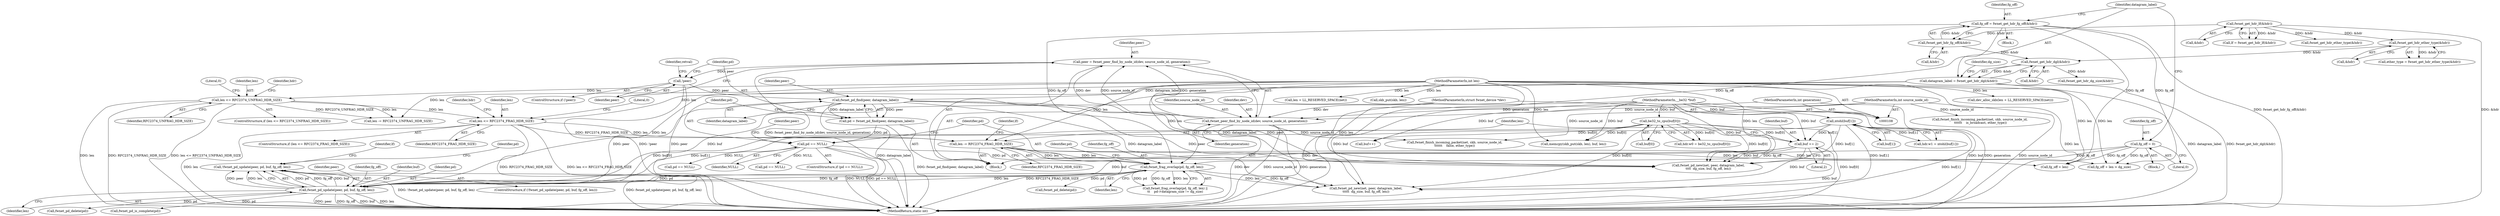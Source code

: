digraph "0_linux_667121ace9dbafb368618dbabcf07901c962ddac@API" {
"1000375" [label="(Call,!fwnet_pd_update(peer, pd, buf, fg_off, len))"];
"1000376" [label="(Call,fwnet_pd_update(peer, pd, buf, fg_off, len))"];
"1000289" [label="(Call,fwnet_pd_find(peer, datagram_label))"];
"1000279" [label="(Call,!peer)"];
"1000272" [label="(Call,peer = fwnet_peer_find_by_node_id(dev, source_node_id, generation))"];
"1000274" [label="(Call,fwnet_peer_find_by_node_id(dev, source_node_id, generation))"];
"1000109" [label="(MethodParameterIn,struct fwnet_device *dev)"];
"1000112" [label="(MethodParameterIn,int source_node_id)"];
"1000113" [label="(MethodParameterIn,int generation)"];
"1000248" [label="(Call,datagram_label = fwnet_get_hdr_dgl(&hdr))"];
"1000250" [label="(Call,fwnet_get_hdr_dgl(&hdr))"];
"1000232" [label="(Call,fwnet_get_hdr_ether_type(&hdr))"];
"1000149" [label="(Call,fwnet_get_hdr_lf(&hdr))"];
"1000245" [label="(Call,fwnet_get_hdr_fg_off(&hdr))"];
"1000336" [label="(Call,fwnet_frag_overlap(pd, fg_off, len))"];
"1000293" [label="(Call,pd == NULL)"];
"1000287" [label="(Call,pd = fwnet_pd_find(peer, datagram_label))"];
"1000235" [label="(Call,fg_off = 0)"];
"1000243" [label="(Call,fg_off = fwnet_get_hdr_fg_off(&hdr))"];
"1000111" [label="(MethodParameterIn,int len)"];
"1000222" [label="(Call,len -= RFC2374_FRAG_HDR_SIZE)"];
"1000206" [label="(Call,len <= RFC2374_FRAG_HDR_SIZE)"];
"1000134" [label="(Call,len <= RFC2374_UNFRAG_HDR_SIZE)"];
"1000215" [label="(Call,ntohl(buf[1]))"];
"1000110" [label="(MethodParameterIn,__be32 *buf)"];
"1000143" [label="(Call,be32_to_cpu(buf[0]))"];
"1000219" [label="(Call,buf += 2)"];
"1000219" [label="(Call,buf += 2)"];
"1000293" [label="(Call,pd == NULL)"];
"1000272" [label="(Call,peer = fwnet_peer_find_by_node_id(dev, source_node_id, generation))"];
"1000221" [label="(Literal,2)"];
"1000248" [label="(Call,datagram_label = fwnet_get_hdr_dgl(&hdr))"];
"1000162" [label="(Call,buf++)"];
"1000246" [label="(Call,&hdr)"];
"1000377" [label="(Identifier,peer)"];
"1000383" [label="(Call,fwnet_pd_delete(pd))"];
"1000112" [label="(MethodParameterIn,int source_node_id)"];
"1000113" [label="(MethodParameterIn,int generation)"];
"1000380" [label="(Identifier,fg_off)"];
"1000290" [label="(Identifier,peer)"];
"1000192" [label="(Call,memcpy(skb_put(skb, len), buf, len))"];
"1000374" [label="(ControlStructure,if (!fwnet_pd_update(peer, pd, buf, fg_off, len)))"];
"1000115" [label="(Block,)"];
"1000379" [label="(Identifier,buf)"];
"1000135" [label="(Identifier,len)"];
"1000169" [label="(Call,dev_alloc_skb(len + LL_RESERVED_SPACE(net)))"];
"1000170" [label="(Call,len + LL_RESERVED_SPACE(net))"];
"1000277" [label="(Identifier,generation)"];
"1000164" [label="(Call,len -= RFC2374_UNFRAG_HDR_SIZE)"];
"1000141" [label="(Identifier,hdr)"];
"1000260" [label="(Call,fg_off + len)"];
"1000134" [label="(Call,len <= RFC2374_UNFRAG_HDR_SIZE)"];
"1000346" [label="(Call,fwnet_pd_delete(pd))"];
"1000294" [label="(Identifier,pd)"];
"1000291" [label="(Identifier,datagram_label)"];
"1000251" [label="(Call,&hdr)"];
"1000287" [label="(Call,pd = fwnet_pd_find(peer, datagram_label))"];
"1000259" [label="(Call,fg_off + len > dg_size)"];
"1000208" [label="(Identifier,RFC2374_FRAG_HDR_SIZE)"];
"1000244" [label="(Identifier,fg_off)"];
"1000111" [label="(MethodParameterIn,int len)"];
"1000249" [label="(Identifier,datagram_label)"];
"1000220" [label="(Identifier,buf)"];
"1000237" [label="(Literal,0)"];
"1000279" [label="(Call,!peer)"];
"1000207" [label="(Identifier,len)"];
"1000336" [label="(Call,fwnet_frag_overlap(pd, fg_off, len))"];
"1000205" [label="(ControlStructure,if (len <= RFC2374_FRAG_HDR_SIZE))"];
"1000245" [label="(Call,fwnet_get_hdr_fg_off(&hdr))"];
"1000143" [label="(Call,be32_to_cpu(buf[0]))"];
"1000431" [label="(Call,fwnet_finish_incoming_packet(net, skb, source_node_id,\n\t\t\t\t\t\t    false, ether_type))"];
"1000136" [label="(Identifier,RFC2374_UNFRAG_HDR_SIZE)"];
"1000224" [label="(Identifier,RFC2374_FRAG_HDR_SIZE)"];
"1000292" [label="(ControlStructure,if (pd == NULL))"];
"1000295" [label="(Identifier,NULL)"];
"1000384" [label="(Identifier,pd)"];
"1000300" [label="(Identifier,peer)"];
"1000359" [label="(Call,pd == NULL)"];
"1000110" [label="(MethodParameterIn,__be32 *buf)"];
"1000149" [label="(Call,fwnet_get_hdr_lf(&hdr))"];
"1000206" [label="(Call,len <= RFC2374_FRAG_HDR_SIZE)"];
"1000210" [label="(Literal,0)"];
"1000239" [label="(Block,)"];
"1000278" [label="(ControlStructure,if (!peer))"];
"1000335" [label="(Call,fwnet_frag_overlap(pd, fg_off, len) ||\n\t\t    pd->datagram_size != dg_size)"];
"1000150" [label="(Call,&hdr)"];
"1000276" [label="(Identifier,source_node_id)"];
"1000449" [label="(MethodReturn,static int)"];
"1000342" [label="(Identifier,pd)"];
"1000375" [label="(Call,!fwnet_pd_update(peer, pd, buf, fg_off, len))"];
"1000227" [label="(Identifier,lf)"];
"1000288" [label="(Identifier,pd)"];
"1000243" [label="(Call,fg_off = fwnet_get_hdr_fg_off(&hdr))"];
"1000404" [label="(Call,fwnet_pd_is_complete(pd))"];
"1000199" [label="(Call,fwnet_finish_incoming_packet(net, skb, source_node_id,\n \t\t\t\t\t\t    is_broadcast, ether_type))"];
"1000273" [label="(Identifier,peer)"];
"1000338" [label="(Identifier,fg_off)"];
"1000275" [label="(Identifier,dev)"];
"1000236" [label="(Identifier,fg_off)"];
"1000215" [label="(Call,ntohl(buf[1]))"];
"1000223" [label="(Identifier,len)"];
"1000109" [label="(MethodParameterIn,struct fwnet_device *dev)"];
"1000147" [label="(Call,lf = fwnet_get_hdr_lf(&hdr))"];
"1000193" [label="(Call,skb_put(skb, len))"];
"1000222" [label="(Call,len -= RFC2374_FRAG_HDR_SIZE)"];
"1000280" [label="(Identifier,peer)"];
"1000235" [label="(Call,fg_off = 0)"];
"1000211" [label="(Call,hdr.w1 = ntohl(buf[1]))"];
"1000144" [label="(Call,buf[0])"];
"1000233" [label="(Call,&hdr)"];
"1000396" [label="(Identifier,lf)"];
"1000381" [label="(Identifier,len)"];
"1000289" [label="(Call,fwnet_pd_find(peer, datagram_label))"];
"1000230" [label="(Call,ether_type = fwnet_get_hdr_ether_type(&hdr))"];
"1000229" [label="(Block,)"];
"1000213" [label="(Identifier,hdr)"];
"1000232" [label="(Call,fwnet_get_hdr_ether_type(&hdr))"];
"1000254" [label="(Identifier,dg_size)"];
"1000216" [label="(Call,buf[1])"];
"1000139" [label="(Call,hdr.w0 = be32_to_cpu(buf[0]))"];
"1000310" [label="(Call,fwnet_pd_new(net, peer, datagram_label,\n\t\t\t\t  dg_size, buf, fg_off, len))"];
"1000283" [label="(Identifier,retval)"];
"1000255" [label="(Call,fwnet_get_hdr_dg_size(&hdr))"];
"1000159" [label="(Call,fwnet_get_hdr_ether_type(&hdr))"];
"1000376" [label="(Call,fwnet_pd_update(peer, pd, buf, fg_off, len))"];
"1000350" [label="(Call,fwnet_pd_new(net, peer, datagram_label,\n\t\t\t\t\t  dg_size, buf, fg_off, len))"];
"1000274" [label="(Call,fwnet_peer_find_by_node_id(dev, source_node_id, generation))"];
"1000133" [label="(ControlStructure,if (len <= RFC2374_UNFRAG_HDR_SIZE))"];
"1000378" [label="(Identifier,pd)"];
"1000250" [label="(Call,fwnet_get_hdr_dgl(&hdr))"];
"1000339" [label="(Identifier,len)"];
"1000138" [label="(Literal,0)"];
"1000337" [label="(Identifier,pd)"];
"1000319" [label="(Call,pd == NULL)"];
"1000375" -> "1000374"  [label="AST: "];
"1000375" -> "1000376"  [label="CFG: "];
"1000376" -> "1000375"  [label="AST: "];
"1000384" -> "1000375"  [label="CFG: "];
"1000396" -> "1000375"  [label="CFG: "];
"1000375" -> "1000449"  [label="DDG: fwnet_pd_update(peer, pd, buf, fg_off, len)"];
"1000375" -> "1000449"  [label="DDG: !fwnet_pd_update(peer, pd, buf, fg_off, len)"];
"1000376" -> "1000375"  [label="DDG: pd"];
"1000376" -> "1000375"  [label="DDG: fg_off"];
"1000376" -> "1000375"  [label="DDG: buf"];
"1000376" -> "1000375"  [label="DDG: peer"];
"1000376" -> "1000375"  [label="DDG: len"];
"1000376" -> "1000381"  [label="CFG: "];
"1000377" -> "1000376"  [label="AST: "];
"1000378" -> "1000376"  [label="AST: "];
"1000379" -> "1000376"  [label="AST: "];
"1000380" -> "1000376"  [label="AST: "];
"1000381" -> "1000376"  [label="AST: "];
"1000376" -> "1000449"  [label="DDG: peer"];
"1000376" -> "1000449"  [label="DDG: fg_off"];
"1000376" -> "1000449"  [label="DDG: buf"];
"1000376" -> "1000449"  [label="DDG: len"];
"1000289" -> "1000376"  [label="DDG: peer"];
"1000336" -> "1000376"  [label="DDG: pd"];
"1000336" -> "1000376"  [label="DDG: fg_off"];
"1000336" -> "1000376"  [label="DDG: len"];
"1000215" -> "1000376"  [label="DDG: buf[1]"];
"1000143" -> "1000376"  [label="DDG: buf[0]"];
"1000219" -> "1000376"  [label="DDG: buf"];
"1000110" -> "1000376"  [label="DDG: buf"];
"1000111" -> "1000376"  [label="DDG: len"];
"1000376" -> "1000383"  [label="DDG: pd"];
"1000376" -> "1000404"  [label="DDG: pd"];
"1000289" -> "1000287"  [label="AST: "];
"1000289" -> "1000291"  [label="CFG: "];
"1000290" -> "1000289"  [label="AST: "];
"1000291" -> "1000289"  [label="AST: "];
"1000287" -> "1000289"  [label="CFG: "];
"1000289" -> "1000449"  [label="DDG: datagram_label"];
"1000289" -> "1000287"  [label="DDG: peer"];
"1000289" -> "1000287"  [label="DDG: datagram_label"];
"1000279" -> "1000289"  [label="DDG: peer"];
"1000248" -> "1000289"  [label="DDG: datagram_label"];
"1000289" -> "1000310"  [label="DDG: peer"];
"1000289" -> "1000310"  [label="DDG: datagram_label"];
"1000289" -> "1000350"  [label="DDG: peer"];
"1000289" -> "1000350"  [label="DDG: datagram_label"];
"1000279" -> "1000278"  [label="AST: "];
"1000279" -> "1000280"  [label="CFG: "];
"1000280" -> "1000279"  [label="AST: "];
"1000283" -> "1000279"  [label="CFG: "];
"1000288" -> "1000279"  [label="CFG: "];
"1000279" -> "1000449"  [label="DDG: peer"];
"1000279" -> "1000449"  [label="DDG: !peer"];
"1000272" -> "1000279"  [label="DDG: peer"];
"1000272" -> "1000115"  [label="AST: "];
"1000272" -> "1000274"  [label="CFG: "];
"1000273" -> "1000272"  [label="AST: "];
"1000274" -> "1000272"  [label="AST: "];
"1000280" -> "1000272"  [label="CFG: "];
"1000272" -> "1000449"  [label="DDG: fwnet_peer_find_by_node_id(dev, source_node_id, generation)"];
"1000274" -> "1000272"  [label="DDG: dev"];
"1000274" -> "1000272"  [label="DDG: source_node_id"];
"1000274" -> "1000272"  [label="DDG: generation"];
"1000274" -> "1000277"  [label="CFG: "];
"1000275" -> "1000274"  [label="AST: "];
"1000276" -> "1000274"  [label="AST: "];
"1000277" -> "1000274"  [label="AST: "];
"1000274" -> "1000449"  [label="DDG: dev"];
"1000274" -> "1000449"  [label="DDG: source_node_id"];
"1000274" -> "1000449"  [label="DDG: generation"];
"1000109" -> "1000274"  [label="DDG: dev"];
"1000112" -> "1000274"  [label="DDG: source_node_id"];
"1000113" -> "1000274"  [label="DDG: generation"];
"1000274" -> "1000431"  [label="DDG: source_node_id"];
"1000109" -> "1000108"  [label="AST: "];
"1000109" -> "1000449"  [label="DDG: dev"];
"1000112" -> "1000108"  [label="AST: "];
"1000112" -> "1000449"  [label="DDG: source_node_id"];
"1000112" -> "1000199"  [label="DDG: source_node_id"];
"1000112" -> "1000431"  [label="DDG: source_node_id"];
"1000113" -> "1000108"  [label="AST: "];
"1000113" -> "1000449"  [label="DDG: generation"];
"1000248" -> "1000115"  [label="AST: "];
"1000248" -> "1000250"  [label="CFG: "];
"1000249" -> "1000248"  [label="AST: "];
"1000250" -> "1000248"  [label="AST: "];
"1000254" -> "1000248"  [label="CFG: "];
"1000248" -> "1000449"  [label="DDG: fwnet_get_hdr_dgl(&hdr)"];
"1000248" -> "1000449"  [label="DDG: datagram_label"];
"1000250" -> "1000248"  [label="DDG: &hdr"];
"1000250" -> "1000251"  [label="CFG: "];
"1000251" -> "1000250"  [label="AST: "];
"1000232" -> "1000250"  [label="DDG: &hdr"];
"1000245" -> "1000250"  [label="DDG: &hdr"];
"1000250" -> "1000255"  [label="DDG: &hdr"];
"1000232" -> "1000230"  [label="AST: "];
"1000232" -> "1000233"  [label="CFG: "];
"1000233" -> "1000232"  [label="AST: "];
"1000230" -> "1000232"  [label="CFG: "];
"1000232" -> "1000230"  [label="DDG: &hdr"];
"1000149" -> "1000232"  [label="DDG: &hdr"];
"1000149" -> "1000147"  [label="AST: "];
"1000149" -> "1000150"  [label="CFG: "];
"1000150" -> "1000149"  [label="AST: "];
"1000147" -> "1000149"  [label="CFG: "];
"1000149" -> "1000449"  [label="DDG: &hdr"];
"1000149" -> "1000147"  [label="DDG: &hdr"];
"1000149" -> "1000159"  [label="DDG: &hdr"];
"1000149" -> "1000245"  [label="DDG: &hdr"];
"1000245" -> "1000243"  [label="AST: "];
"1000245" -> "1000246"  [label="CFG: "];
"1000246" -> "1000245"  [label="AST: "];
"1000243" -> "1000245"  [label="CFG: "];
"1000245" -> "1000243"  [label="DDG: &hdr"];
"1000336" -> "1000335"  [label="AST: "];
"1000336" -> "1000339"  [label="CFG: "];
"1000337" -> "1000336"  [label="AST: "];
"1000338" -> "1000336"  [label="AST: "];
"1000339" -> "1000336"  [label="AST: "];
"1000342" -> "1000336"  [label="CFG: "];
"1000335" -> "1000336"  [label="CFG: "];
"1000336" -> "1000335"  [label="DDG: pd"];
"1000336" -> "1000335"  [label="DDG: fg_off"];
"1000336" -> "1000335"  [label="DDG: len"];
"1000293" -> "1000336"  [label="DDG: pd"];
"1000235" -> "1000336"  [label="DDG: fg_off"];
"1000243" -> "1000336"  [label="DDG: fg_off"];
"1000111" -> "1000336"  [label="DDG: len"];
"1000222" -> "1000336"  [label="DDG: len"];
"1000336" -> "1000346"  [label="DDG: pd"];
"1000336" -> "1000350"  [label="DDG: fg_off"];
"1000336" -> "1000350"  [label="DDG: len"];
"1000293" -> "1000292"  [label="AST: "];
"1000293" -> "1000295"  [label="CFG: "];
"1000294" -> "1000293"  [label="AST: "];
"1000295" -> "1000293"  [label="AST: "];
"1000300" -> "1000293"  [label="CFG: "];
"1000337" -> "1000293"  [label="CFG: "];
"1000293" -> "1000449"  [label="DDG: pd == NULL"];
"1000293" -> "1000449"  [label="DDG: NULL"];
"1000287" -> "1000293"  [label="DDG: pd"];
"1000293" -> "1000319"  [label="DDG: NULL"];
"1000293" -> "1000359"  [label="DDG: NULL"];
"1000287" -> "1000115"  [label="AST: "];
"1000288" -> "1000287"  [label="AST: "];
"1000294" -> "1000287"  [label="CFG: "];
"1000287" -> "1000449"  [label="DDG: fwnet_pd_find(peer, datagram_label)"];
"1000235" -> "1000229"  [label="AST: "];
"1000235" -> "1000237"  [label="CFG: "];
"1000236" -> "1000235"  [label="AST: "];
"1000237" -> "1000235"  [label="AST: "];
"1000249" -> "1000235"  [label="CFG: "];
"1000235" -> "1000259"  [label="DDG: fg_off"];
"1000235" -> "1000260"  [label="DDG: fg_off"];
"1000235" -> "1000310"  [label="DDG: fg_off"];
"1000243" -> "1000239"  [label="AST: "];
"1000244" -> "1000243"  [label="AST: "];
"1000249" -> "1000243"  [label="CFG: "];
"1000243" -> "1000449"  [label="DDG: fwnet_get_hdr_fg_off(&hdr)"];
"1000243" -> "1000259"  [label="DDG: fg_off"];
"1000243" -> "1000260"  [label="DDG: fg_off"];
"1000243" -> "1000310"  [label="DDG: fg_off"];
"1000111" -> "1000108"  [label="AST: "];
"1000111" -> "1000449"  [label="DDG: len"];
"1000111" -> "1000134"  [label="DDG: len"];
"1000111" -> "1000164"  [label="DDG: len"];
"1000111" -> "1000169"  [label="DDG: len"];
"1000111" -> "1000170"  [label="DDG: len"];
"1000111" -> "1000193"  [label="DDG: len"];
"1000111" -> "1000192"  [label="DDG: len"];
"1000111" -> "1000206"  [label="DDG: len"];
"1000111" -> "1000222"  [label="DDG: len"];
"1000111" -> "1000259"  [label="DDG: len"];
"1000111" -> "1000260"  [label="DDG: len"];
"1000111" -> "1000310"  [label="DDG: len"];
"1000111" -> "1000350"  [label="DDG: len"];
"1000222" -> "1000115"  [label="AST: "];
"1000222" -> "1000224"  [label="CFG: "];
"1000223" -> "1000222"  [label="AST: "];
"1000224" -> "1000222"  [label="AST: "];
"1000227" -> "1000222"  [label="CFG: "];
"1000222" -> "1000449"  [label="DDG: RFC2374_FRAG_HDR_SIZE"];
"1000206" -> "1000222"  [label="DDG: RFC2374_FRAG_HDR_SIZE"];
"1000206" -> "1000222"  [label="DDG: len"];
"1000222" -> "1000259"  [label="DDG: len"];
"1000222" -> "1000260"  [label="DDG: len"];
"1000222" -> "1000310"  [label="DDG: len"];
"1000206" -> "1000205"  [label="AST: "];
"1000206" -> "1000208"  [label="CFG: "];
"1000207" -> "1000206"  [label="AST: "];
"1000208" -> "1000206"  [label="AST: "];
"1000210" -> "1000206"  [label="CFG: "];
"1000213" -> "1000206"  [label="CFG: "];
"1000206" -> "1000449"  [label="DDG: len <= RFC2374_FRAG_HDR_SIZE"];
"1000206" -> "1000449"  [label="DDG: RFC2374_FRAG_HDR_SIZE"];
"1000206" -> "1000449"  [label="DDG: len"];
"1000134" -> "1000206"  [label="DDG: len"];
"1000134" -> "1000133"  [label="AST: "];
"1000134" -> "1000136"  [label="CFG: "];
"1000135" -> "1000134"  [label="AST: "];
"1000136" -> "1000134"  [label="AST: "];
"1000138" -> "1000134"  [label="CFG: "];
"1000141" -> "1000134"  [label="CFG: "];
"1000134" -> "1000449"  [label="DDG: len <= RFC2374_UNFRAG_HDR_SIZE"];
"1000134" -> "1000449"  [label="DDG: len"];
"1000134" -> "1000449"  [label="DDG: RFC2374_UNFRAG_HDR_SIZE"];
"1000134" -> "1000164"  [label="DDG: RFC2374_UNFRAG_HDR_SIZE"];
"1000134" -> "1000164"  [label="DDG: len"];
"1000215" -> "1000211"  [label="AST: "];
"1000215" -> "1000216"  [label="CFG: "];
"1000216" -> "1000215"  [label="AST: "];
"1000211" -> "1000215"  [label="CFG: "];
"1000215" -> "1000449"  [label="DDG: buf[1]"];
"1000215" -> "1000211"  [label="DDG: buf[1]"];
"1000110" -> "1000215"  [label="DDG: buf"];
"1000215" -> "1000219"  [label="DDG: buf[1]"];
"1000215" -> "1000310"  [label="DDG: buf[1]"];
"1000215" -> "1000350"  [label="DDG: buf[1]"];
"1000110" -> "1000108"  [label="AST: "];
"1000110" -> "1000449"  [label="DDG: buf"];
"1000110" -> "1000143"  [label="DDG: buf"];
"1000110" -> "1000162"  [label="DDG: buf"];
"1000110" -> "1000192"  [label="DDG: buf"];
"1000110" -> "1000219"  [label="DDG: buf"];
"1000110" -> "1000310"  [label="DDG: buf"];
"1000110" -> "1000350"  [label="DDG: buf"];
"1000143" -> "1000139"  [label="AST: "];
"1000143" -> "1000144"  [label="CFG: "];
"1000144" -> "1000143"  [label="AST: "];
"1000139" -> "1000143"  [label="CFG: "];
"1000143" -> "1000449"  [label="DDG: buf[0]"];
"1000143" -> "1000139"  [label="DDG: buf[0]"];
"1000143" -> "1000162"  [label="DDG: buf[0]"];
"1000143" -> "1000192"  [label="DDG: buf[0]"];
"1000143" -> "1000219"  [label="DDG: buf[0]"];
"1000143" -> "1000310"  [label="DDG: buf[0]"];
"1000143" -> "1000350"  [label="DDG: buf[0]"];
"1000219" -> "1000115"  [label="AST: "];
"1000219" -> "1000221"  [label="CFG: "];
"1000220" -> "1000219"  [label="AST: "];
"1000221" -> "1000219"  [label="AST: "];
"1000223" -> "1000219"  [label="CFG: "];
"1000219" -> "1000449"  [label="DDG: buf"];
"1000219" -> "1000310"  [label="DDG: buf"];
"1000219" -> "1000350"  [label="DDG: buf"];
}
